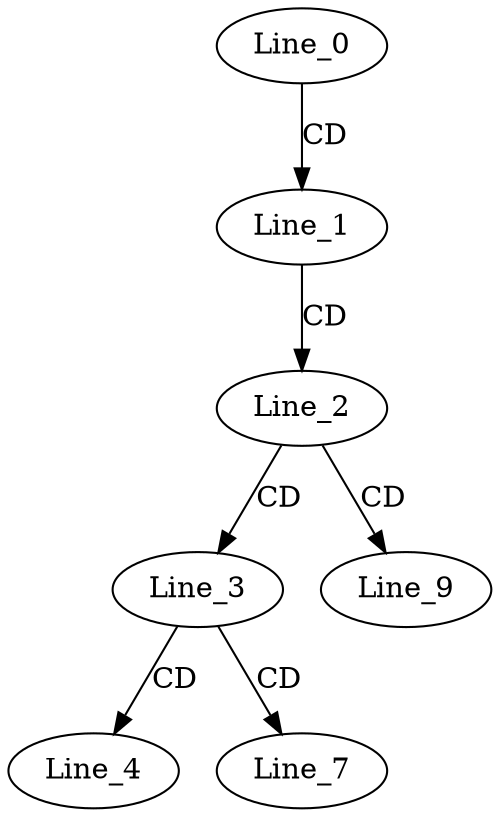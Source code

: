 digraph G {
  Line_0;
  Line_1;
  Line_2;
  Line_3;
  Line_4;
  Line_7;
  Line_9;
  Line_0 -> Line_1 [ label="CD" ];
  Line_1 -> Line_2 [ label="CD" ];
  Line_2 -> Line_3 [ label="CD" ];
  Line_3 -> Line_4 [ label="CD" ];
  Line_3 -> Line_7 [ label="CD" ];
  Line_2 -> Line_9 [ label="CD" ];
}
